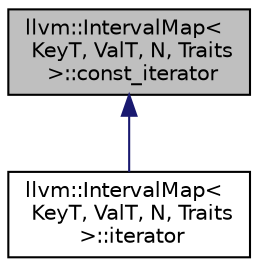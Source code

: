 digraph "llvm::IntervalMap&lt; KeyT, ValT, N, Traits &gt;::const_iterator"
{
 // LATEX_PDF_SIZE
  bgcolor="transparent";
  edge [fontname="Helvetica",fontsize="10",labelfontname="Helvetica",labelfontsize="10"];
  node [fontname="Helvetica",fontsize="10",shape=record];
  Node1 [label="llvm::IntervalMap\<\l KeyT, ValT, N, Traits\l \>::const_iterator",height=0.2,width=0.4,color="black", fillcolor="grey75", style="filled", fontcolor="black",tooltip=" "];
  Node1 -> Node2 [dir="back",color="midnightblue",fontsize="10",style="solid",fontname="Helvetica"];
  Node2 [label="llvm::IntervalMap\<\l KeyT, ValT, N, Traits\l \>::iterator",height=0.2,width=0.4,color="black",URL="$classllvm_1_1IntervalMap_1_1iterator.html",tooltip=" "];
}

